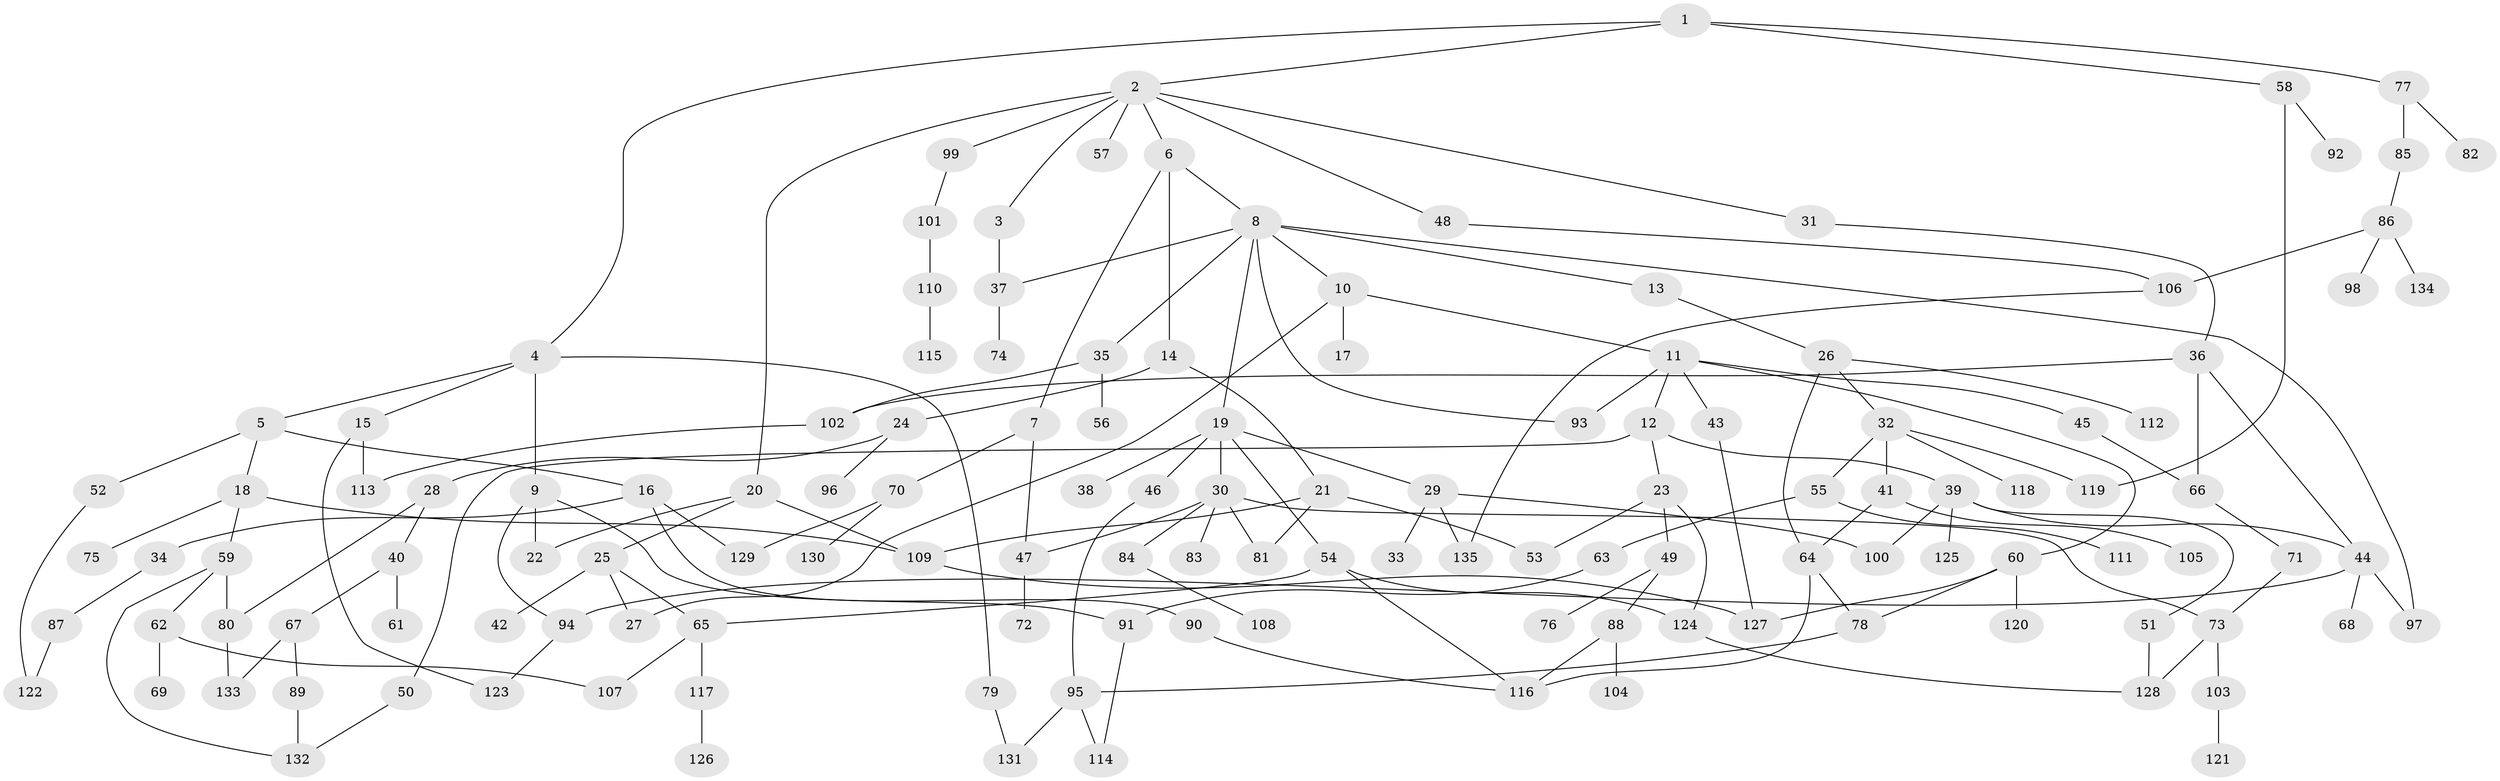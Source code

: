 // Generated by graph-tools (version 1.1) at 2025/49/03/09/25 03:49:26]
// undirected, 135 vertices, 177 edges
graph export_dot {
graph [start="1"]
  node [color=gray90,style=filled];
  1;
  2;
  3;
  4;
  5;
  6;
  7;
  8;
  9;
  10;
  11;
  12;
  13;
  14;
  15;
  16;
  17;
  18;
  19;
  20;
  21;
  22;
  23;
  24;
  25;
  26;
  27;
  28;
  29;
  30;
  31;
  32;
  33;
  34;
  35;
  36;
  37;
  38;
  39;
  40;
  41;
  42;
  43;
  44;
  45;
  46;
  47;
  48;
  49;
  50;
  51;
  52;
  53;
  54;
  55;
  56;
  57;
  58;
  59;
  60;
  61;
  62;
  63;
  64;
  65;
  66;
  67;
  68;
  69;
  70;
  71;
  72;
  73;
  74;
  75;
  76;
  77;
  78;
  79;
  80;
  81;
  82;
  83;
  84;
  85;
  86;
  87;
  88;
  89;
  90;
  91;
  92;
  93;
  94;
  95;
  96;
  97;
  98;
  99;
  100;
  101;
  102;
  103;
  104;
  105;
  106;
  107;
  108;
  109;
  110;
  111;
  112;
  113;
  114;
  115;
  116;
  117;
  118;
  119;
  120;
  121;
  122;
  123;
  124;
  125;
  126;
  127;
  128;
  129;
  130;
  131;
  132;
  133;
  134;
  135;
  1 -- 2;
  1 -- 4;
  1 -- 58;
  1 -- 77;
  2 -- 3;
  2 -- 6;
  2 -- 20;
  2 -- 31;
  2 -- 48;
  2 -- 57;
  2 -- 99;
  3 -- 37;
  4 -- 5;
  4 -- 9;
  4 -- 15;
  4 -- 79;
  5 -- 16;
  5 -- 18;
  5 -- 52;
  6 -- 7;
  6 -- 8;
  6 -- 14;
  7 -- 47;
  7 -- 70;
  8 -- 10;
  8 -- 13;
  8 -- 19;
  8 -- 35;
  8 -- 37;
  8 -- 97;
  8 -- 93;
  9 -- 94;
  9 -- 91;
  9 -- 22;
  10 -- 11;
  10 -- 17;
  10 -- 27;
  11 -- 12;
  11 -- 43;
  11 -- 45;
  11 -- 60;
  11 -- 93;
  12 -- 23;
  12 -- 39;
  12 -- 50;
  13 -- 26;
  14 -- 21;
  14 -- 24;
  15 -- 113;
  15 -- 123;
  16 -- 34;
  16 -- 90;
  16 -- 129;
  18 -- 59;
  18 -- 75;
  18 -- 109;
  19 -- 29;
  19 -- 30;
  19 -- 38;
  19 -- 46;
  19 -- 54;
  20 -- 22;
  20 -- 25;
  20 -- 109;
  21 -- 109;
  21 -- 81;
  21 -- 53;
  23 -- 49;
  23 -- 53;
  23 -- 124;
  24 -- 28;
  24 -- 96;
  25 -- 27;
  25 -- 42;
  25 -- 65;
  26 -- 32;
  26 -- 112;
  26 -- 64;
  28 -- 40;
  28 -- 80;
  29 -- 33;
  29 -- 100;
  29 -- 135;
  30 -- 73;
  30 -- 81;
  30 -- 83;
  30 -- 84;
  30 -- 47;
  31 -- 36;
  32 -- 41;
  32 -- 55;
  32 -- 118;
  32 -- 119;
  34 -- 87;
  35 -- 56;
  35 -- 102;
  36 -- 44;
  36 -- 66;
  36 -- 102;
  37 -- 74;
  39 -- 51;
  39 -- 125;
  39 -- 44;
  39 -- 100;
  40 -- 61;
  40 -- 67;
  41 -- 64;
  41 -- 105;
  43 -- 127;
  44 -- 68;
  44 -- 97;
  44 -- 94;
  45 -- 66;
  46 -- 95;
  47 -- 72;
  48 -- 106;
  49 -- 76;
  49 -- 88;
  50 -- 132;
  51 -- 128;
  52 -- 122;
  54 -- 116;
  54 -- 124;
  54 -- 65;
  55 -- 63;
  55 -- 111;
  58 -- 92;
  58 -- 119;
  59 -- 62;
  59 -- 80;
  59 -- 132;
  60 -- 120;
  60 -- 127;
  60 -- 78;
  62 -- 69;
  62 -- 107;
  63 -- 91;
  64 -- 78;
  64 -- 116;
  65 -- 117;
  65 -- 107;
  66 -- 71;
  67 -- 89;
  67 -- 133;
  70 -- 130;
  70 -- 129;
  71 -- 73;
  73 -- 103;
  73 -- 128;
  77 -- 82;
  77 -- 85;
  78 -- 95;
  79 -- 131;
  80 -- 133;
  84 -- 108;
  85 -- 86;
  86 -- 98;
  86 -- 106;
  86 -- 134;
  87 -- 122;
  88 -- 104;
  88 -- 116;
  89 -- 132;
  90 -- 116;
  91 -- 114;
  94 -- 123;
  95 -- 114;
  95 -- 131;
  99 -- 101;
  101 -- 110;
  102 -- 113;
  103 -- 121;
  106 -- 135;
  109 -- 127;
  110 -- 115;
  117 -- 126;
  124 -- 128;
}
